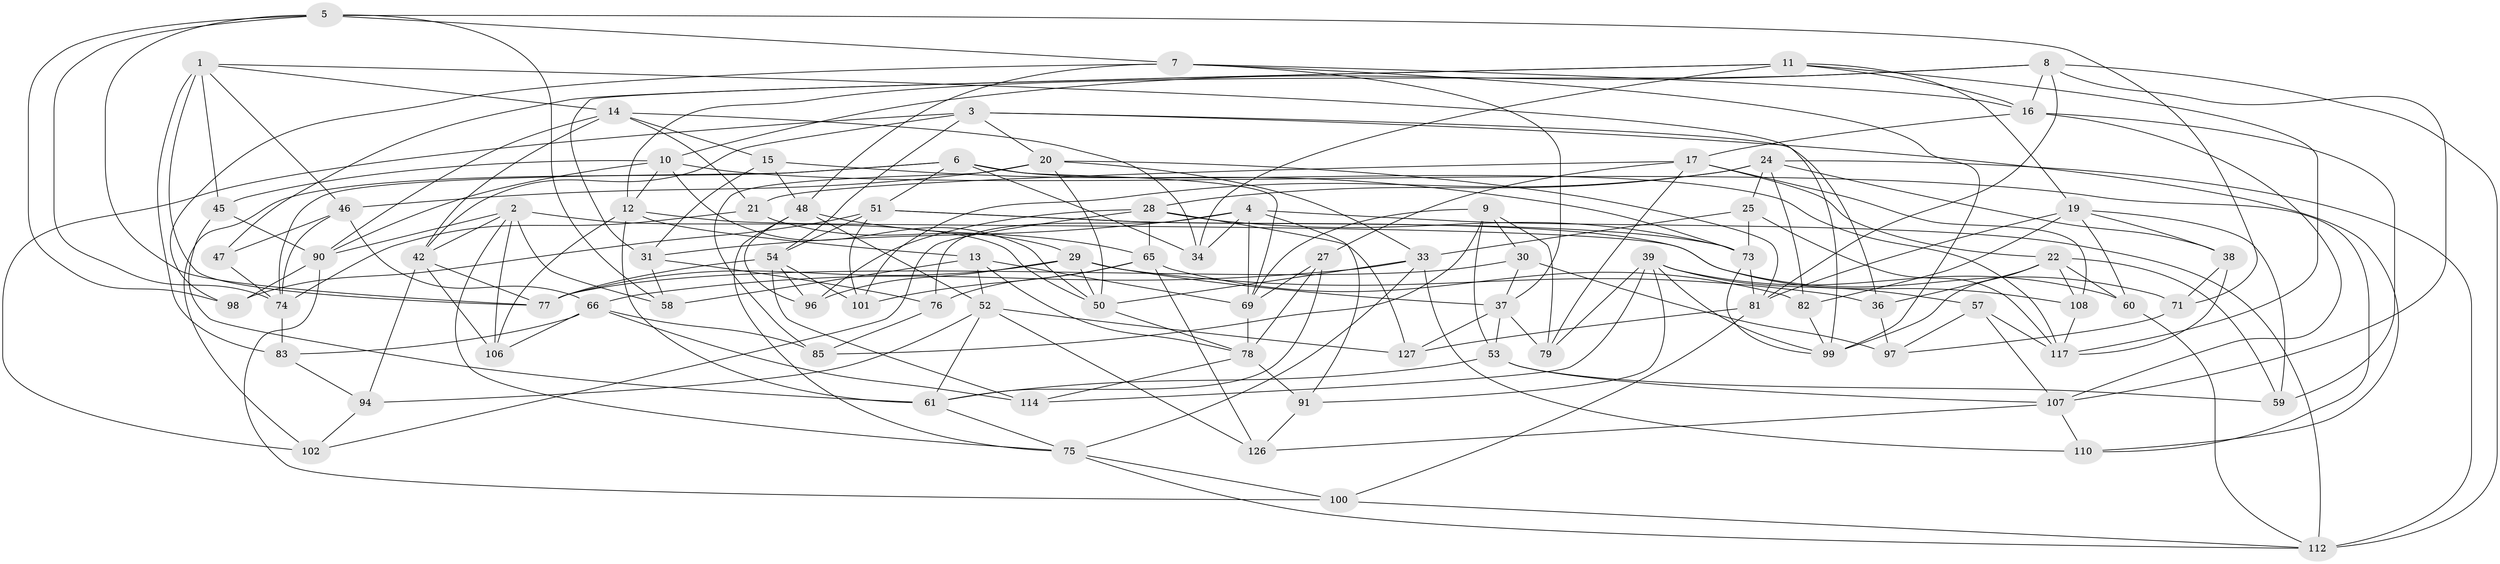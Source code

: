 // Generated by graph-tools (version 1.1) at 2025/24/03/03/25 07:24:30]
// undirected, 83 vertices, 212 edges
graph export_dot {
graph [start="1"]
  node [color=gray90,style=filled];
  1 [super="+23"];
  2 [super="+40"];
  3 [super="+123"];
  4 [super="+120"];
  5 [super="+32"];
  6 [super="+67"];
  7 [super="+49"];
  8 [super="+113"];
  9 [super="+44"];
  10 [super="+43"];
  11 [super="+56"];
  12 [super="+26"];
  13 [super="+111"];
  14 [super="+130"];
  15;
  16 [super="+87"];
  17 [super="+18"];
  19 [super="+35"];
  20 [super="+93"];
  21;
  22 [super="+129"];
  24 [super="+80"];
  25;
  27;
  28 [super="+70"];
  29 [super="+55"];
  30;
  31 [super="+62"];
  33 [super="+41"];
  34;
  36;
  37 [super="+88"];
  38;
  39 [super="+64"];
  42 [super="+132"];
  45;
  46 [super="+105"];
  47;
  48 [super="+84"];
  50 [super="+92"];
  51 [super="+72"];
  52 [super="+89"];
  53 [super="+121"];
  54 [super="+63"];
  57;
  58 [super="+125"];
  59;
  60;
  61 [super="+104"];
  65 [super="+103"];
  66 [super="+68"];
  69 [super="+131"];
  71;
  73 [super="+86"];
  74 [super="+119"];
  75 [super="+109"];
  76;
  77 [super="+95"];
  78 [super="+116"];
  79;
  81 [super="+124"];
  82;
  83;
  85;
  90 [super="+133"];
  91;
  94;
  96;
  97;
  98;
  99 [super="+115"];
  100;
  101;
  102;
  106;
  107 [super="+128"];
  108;
  110;
  112 [super="+122"];
  114;
  117 [super="+118"];
  126;
  127;
  1 -- 83;
  1 -- 99;
  1 -- 14;
  1 -- 45;
  1 -- 46;
  1 -- 77;
  2 -- 75;
  2 -- 42;
  2 -- 50;
  2 -- 106;
  2 -- 90;
  2 -- 58;
  3 -- 110;
  3 -- 102;
  3 -- 20;
  3 -- 42;
  3 -- 36;
  3 -- 54;
  4 -- 91;
  4 -- 112;
  4 -- 69;
  4 -- 34;
  4 -- 76;
  4 -- 31;
  5 -- 98;
  5 -- 77;
  5 -- 74;
  5 -- 58;
  5 -- 71;
  5 -- 7;
  6 -- 102;
  6 -- 117;
  6 -- 34;
  6 -- 74;
  6 -- 51;
  6 -- 69;
  7 -- 16;
  7 -- 48;
  7 -- 37;
  7 -- 98;
  7 -- 99;
  8 -- 12;
  8 -- 107;
  8 -- 10;
  8 -- 112;
  8 -- 81;
  8 -- 16;
  9 -- 79;
  9 -- 30;
  9 -- 53 [weight=2];
  9 -- 85;
  9 -- 69;
  10 -- 110;
  10 -- 45;
  10 -- 90;
  10 -- 12;
  10 -- 50;
  11 -- 34;
  11 -- 47;
  11 -- 117;
  11 -- 31;
  11 -- 19;
  11 -- 16;
  12 -- 106;
  12 -- 61;
  12 -- 13;
  12 -- 71;
  13 -- 69;
  13 -- 58 [weight=2];
  13 -- 52;
  13 -- 78;
  14 -- 21;
  14 -- 15;
  14 -- 90;
  14 -- 34;
  14 -- 42;
  15 -- 73;
  15 -- 31;
  15 -- 48;
  16 -- 59;
  16 -- 17;
  16 -- 107;
  17 -- 21;
  17 -- 79;
  17 -- 27;
  17 -- 108;
  17 -- 22;
  19 -- 82;
  19 -- 38;
  19 -- 81;
  19 -- 59;
  19 -- 60;
  20 -- 81;
  20 -- 85;
  20 -- 33;
  20 -- 46;
  20 -- 50;
  21 -- 29;
  21 -- 74;
  22 -- 36;
  22 -- 60;
  22 -- 99;
  22 -- 59;
  22 -- 108;
  24 -- 101;
  24 -- 28;
  24 -- 38;
  24 -- 25;
  24 -- 82;
  24 -- 112;
  25 -- 117;
  25 -- 73;
  25 -- 33;
  27 -- 78;
  27 -- 69;
  27 -- 61;
  28 -- 96;
  28 -- 102;
  28 -- 127;
  28 -- 73;
  28 -- 65;
  29 -- 36;
  29 -- 96;
  29 -- 50;
  29 -- 37;
  29 -- 77;
  30 -- 37;
  30 -- 97;
  30 -- 77;
  31 -- 58 [weight=2];
  31 -- 76;
  33 -- 110;
  33 -- 66;
  33 -- 50;
  33 -- 75;
  36 -- 97;
  37 -- 79;
  37 -- 127;
  37 -- 53;
  38 -- 71;
  38 -- 117;
  39 -- 114;
  39 -- 79;
  39 -- 99;
  39 -- 57;
  39 -- 91;
  39 -- 60;
  42 -- 94;
  42 -- 106;
  42 -- 77;
  45 -- 61;
  45 -- 90;
  46 -- 74;
  46 -- 47 [weight=2];
  46 -- 66;
  47 -- 74;
  48 -- 75;
  48 -- 96;
  48 -- 52;
  48 -- 65;
  50 -- 78;
  51 -- 98;
  51 -- 73;
  51 -- 108;
  51 -- 101;
  51 -- 54;
  52 -- 61;
  52 -- 126;
  52 -- 127;
  52 -- 94;
  53 -- 59;
  53 -- 61;
  53 -- 107;
  54 -- 101;
  54 -- 96;
  54 -- 114;
  54 -- 77;
  57 -- 117;
  57 -- 97;
  57 -- 107;
  60 -- 112;
  61 -- 75;
  65 -- 82;
  65 -- 101;
  65 -- 126;
  65 -- 76;
  66 -- 85;
  66 -- 114;
  66 -- 83;
  66 -- 106;
  69 -- 78;
  71 -- 97;
  73 -- 99;
  73 -- 81;
  74 -- 83;
  75 -- 100;
  75 -- 112;
  76 -- 85;
  78 -- 114;
  78 -- 91;
  81 -- 100;
  81 -- 127;
  82 -- 99;
  83 -- 94;
  90 -- 100;
  90 -- 98;
  91 -- 126;
  94 -- 102;
  100 -- 112;
  107 -- 126;
  107 -- 110;
  108 -- 117;
}
